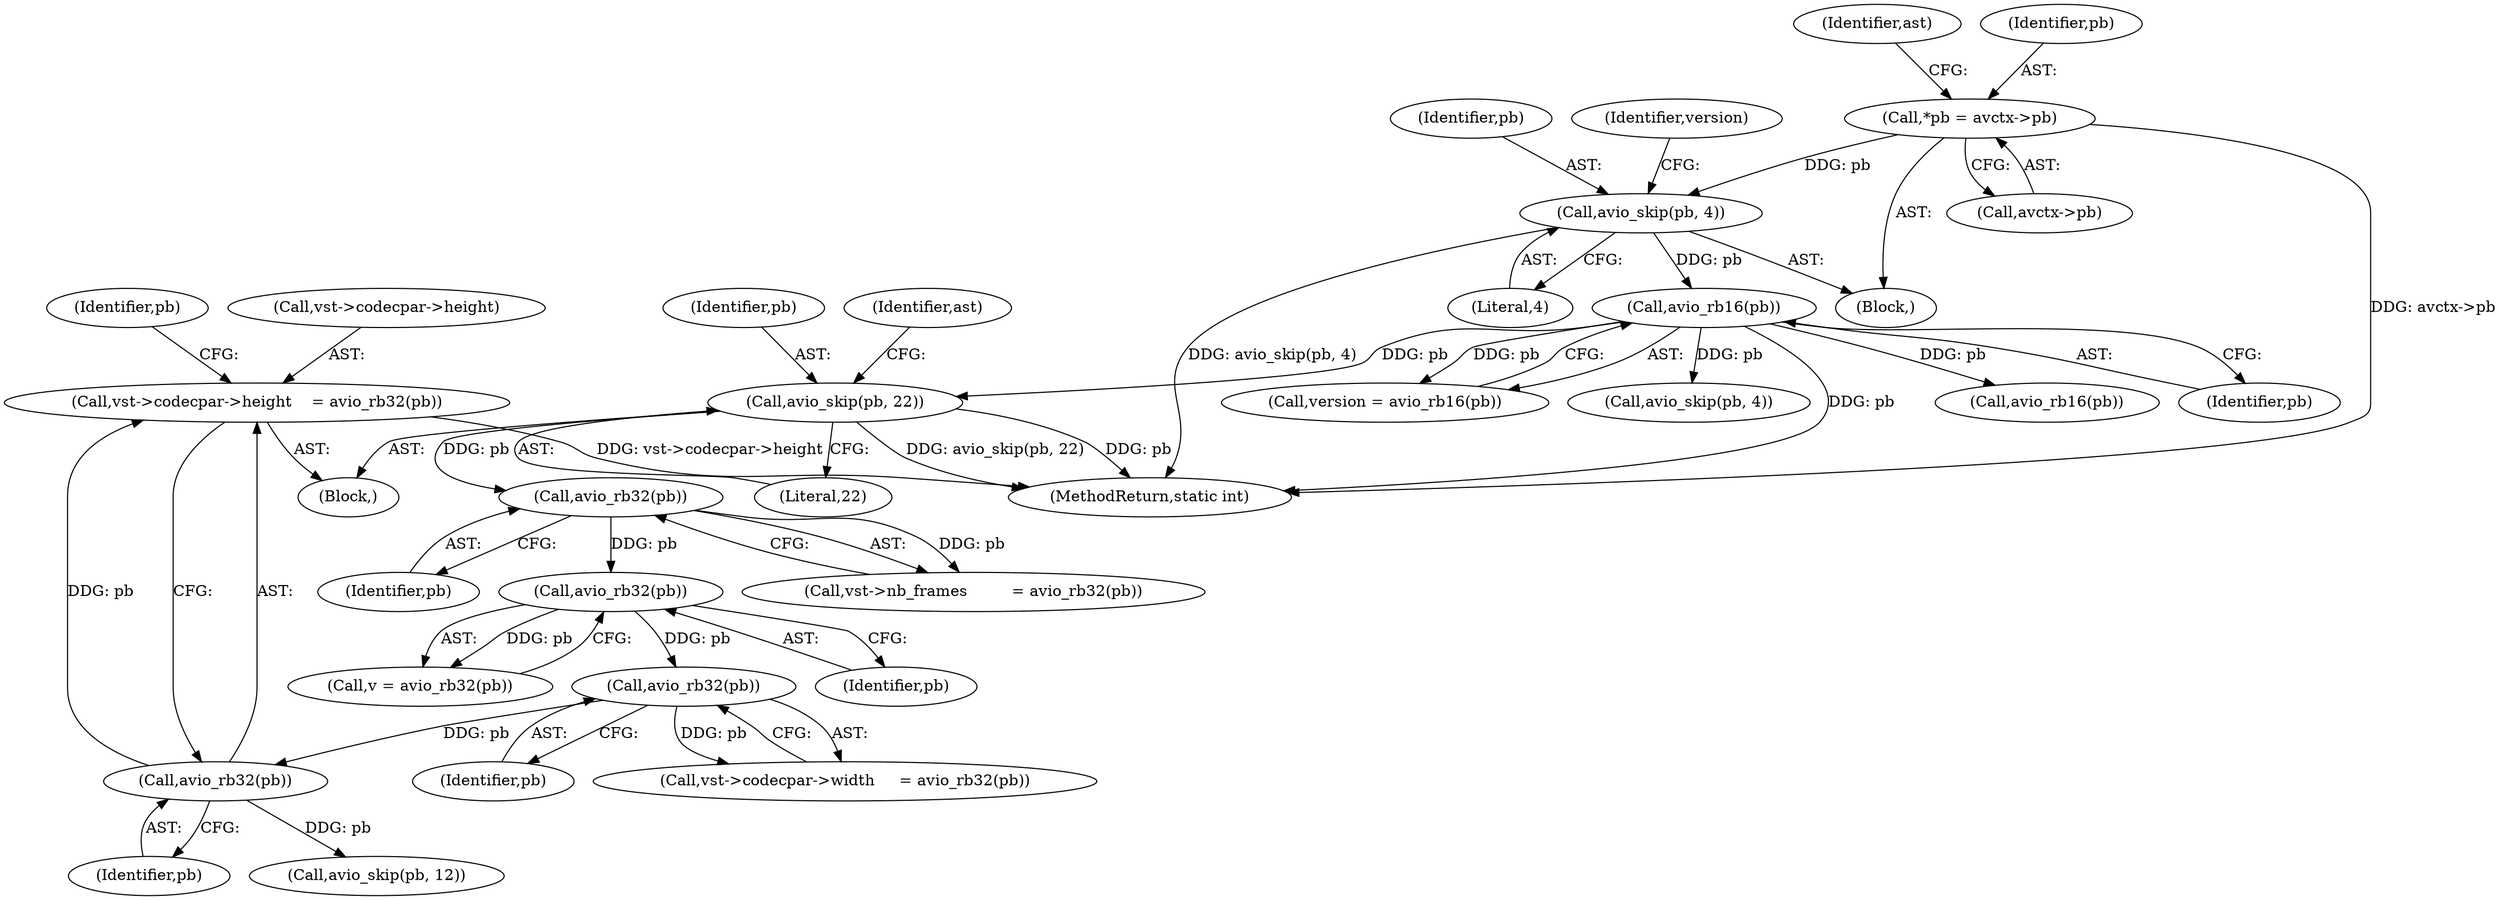 digraph "0_FFmpeg_4f05e2e2dc1a89f38cd9f0960a6561083d714f1e@pointer" {
"1000246" [label="(Call,vst->codecpar->height    = avio_rb32(pb))"];
"1000252" [label="(Call,avio_rb32(pb))"];
"1000244" [label="(Call,avio_rb32(pb))"];
"1000195" [label="(Call,avio_rb32(pb))"];
"1000191" [label="(Call,avio_rb32(pb))"];
"1000142" [label="(Call,avio_skip(pb, 22))"];
"1000133" [label="(Call,avio_rb16(pb))"];
"1000128" [label="(Call,avio_skip(pb, 4))"];
"1000112" [label="(Call,*pb = avctx->pb)"];
"1000247" [label="(Call,vst->codecpar->height)"];
"1000246" [label="(Call,vst->codecpar->height    = avio_rb32(pb))"];
"1000425" [label="(Call,avio_rb16(pb))"];
"1000134" [label="(Identifier,pb)"];
"1000119" [label="(Identifier,ast)"];
"1000114" [label="(Call,avctx->pb)"];
"1000132" [label="(Identifier,version)"];
"1000196" [label="(Identifier,pb)"];
"1000193" [label="(Call,v = avio_rb32(pb))"];
"1000187" [label="(Call,vst->nb_frames         = avio_rb32(pb))"];
"1000113" [label="(Identifier,pb)"];
"1000139" [label="(Block,)"];
"1000625" [label="(MethodReturn,static int)"];
"1000253" [label="(Identifier,pb)"];
"1000131" [label="(Call,version = avio_rb16(pb))"];
"1000254" [label="(Call,avio_skip(pb, 12))"];
"1000191" [label="(Call,avio_rb32(pb))"];
"1000142" [label="(Call,avio_skip(pb, 22))"];
"1000130" [label="(Literal,4)"];
"1000238" [label="(Call,vst->codecpar->width     = avio_rb32(pb))"];
"1000245" [label="(Identifier,pb)"];
"1000192" [label="(Identifier,pb)"];
"1000144" [label="(Literal,22)"];
"1000133" [label="(Call,avio_rb16(pb))"];
"1000143" [label="(Identifier,pb)"];
"1000244" [label="(Call,avio_rb32(pb))"];
"1000429" [label="(Call,avio_skip(pb, 4))"];
"1000104" [label="(Block,)"];
"1000255" [label="(Identifier,pb)"];
"1000195" [label="(Call,avio_rb32(pb))"];
"1000146" [label="(Identifier,ast)"];
"1000129" [label="(Identifier,pb)"];
"1000112" [label="(Call,*pb = avctx->pb)"];
"1000128" [label="(Call,avio_skip(pb, 4))"];
"1000252" [label="(Call,avio_rb32(pb))"];
"1000246" -> "1000139"  [label="AST: "];
"1000246" -> "1000252"  [label="CFG: "];
"1000247" -> "1000246"  [label="AST: "];
"1000252" -> "1000246"  [label="AST: "];
"1000255" -> "1000246"  [label="CFG: "];
"1000246" -> "1000625"  [label="DDG: vst->codecpar->height"];
"1000252" -> "1000246"  [label="DDG: pb"];
"1000252" -> "1000253"  [label="CFG: "];
"1000253" -> "1000252"  [label="AST: "];
"1000244" -> "1000252"  [label="DDG: pb"];
"1000252" -> "1000254"  [label="DDG: pb"];
"1000244" -> "1000238"  [label="AST: "];
"1000244" -> "1000245"  [label="CFG: "];
"1000245" -> "1000244"  [label="AST: "];
"1000238" -> "1000244"  [label="CFG: "];
"1000244" -> "1000238"  [label="DDG: pb"];
"1000195" -> "1000244"  [label="DDG: pb"];
"1000195" -> "1000193"  [label="AST: "];
"1000195" -> "1000196"  [label="CFG: "];
"1000196" -> "1000195"  [label="AST: "];
"1000193" -> "1000195"  [label="CFG: "];
"1000195" -> "1000193"  [label="DDG: pb"];
"1000191" -> "1000195"  [label="DDG: pb"];
"1000191" -> "1000187"  [label="AST: "];
"1000191" -> "1000192"  [label="CFG: "];
"1000192" -> "1000191"  [label="AST: "];
"1000187" -> "1000191"  [label="CFG: "];
"1000191" -> "1000187"  [label="DDG: pb"];
"1000142" -> "1000191"  [label="DDG: pb"];
"1000142" -> "1000139"  [label="AST: "];
"1000142" -> "1000144"  [label="CFG: "];
"1000143" -> "1000142"  [label="AST: "];
"1000144" -> "1000142"  [label="AST: "];
"1000146" -> "1000142"  [label="CFG: "];
"1000142" -> "1000625"  [label="DDG: avio_skip(pb, 22)"];
"1000142" -> "1000625"  [label="DDG: pb"];
"1000133" -> "1000142"  [label="DDG: pb"];
"1000133" -> "1000131"  [label="AST: "];
"1000133" -> "1000134"  [label="CFG: "];
"1000134" -> "1000133"  [label="AST: "];
"1000131" -> "1000133"  [label="CFG: "];
"1000133" -> "1000625"  [label="DDG: pb"];
"1000133" -> "1000131"  [label="DDG: pb"];
"1000128" -> "1000133"  [label="DDG: pb"];
"1000133" -> "1000425"  [label="DDG: pb"];
"1000133" -> "1000429"  [label="DDG: pb"];
"1000128" -> "1000104"  [label="AST: "];
"1000128" -> "1000130"  [label="CFG: "];
"1000129" -> "1000128"  [label="AST: "];
"1000130" -> "1000128"  [label="AST: "];
"1000132" -> "1000128"  [label="CFG: "];
"1000128" -> "1000625"  [label="DDG: avio_skip(pb, 4)"];
"1000112" -> "1000128"  [label="DDG: pb"];
"1000112" -> "1000104"  [label="AST: "];
"1000112" -> "1000114"  [label="CFG: "];
"1000113" -> "1000112"  [label="AST: "];
"1000114" -> "1000112"  [label="AST: "];
"1000119" -> "1000112"  [label="CFG: "];
"1000112" -> "1000625"  [label="DDG: avctx->pb"];
}
